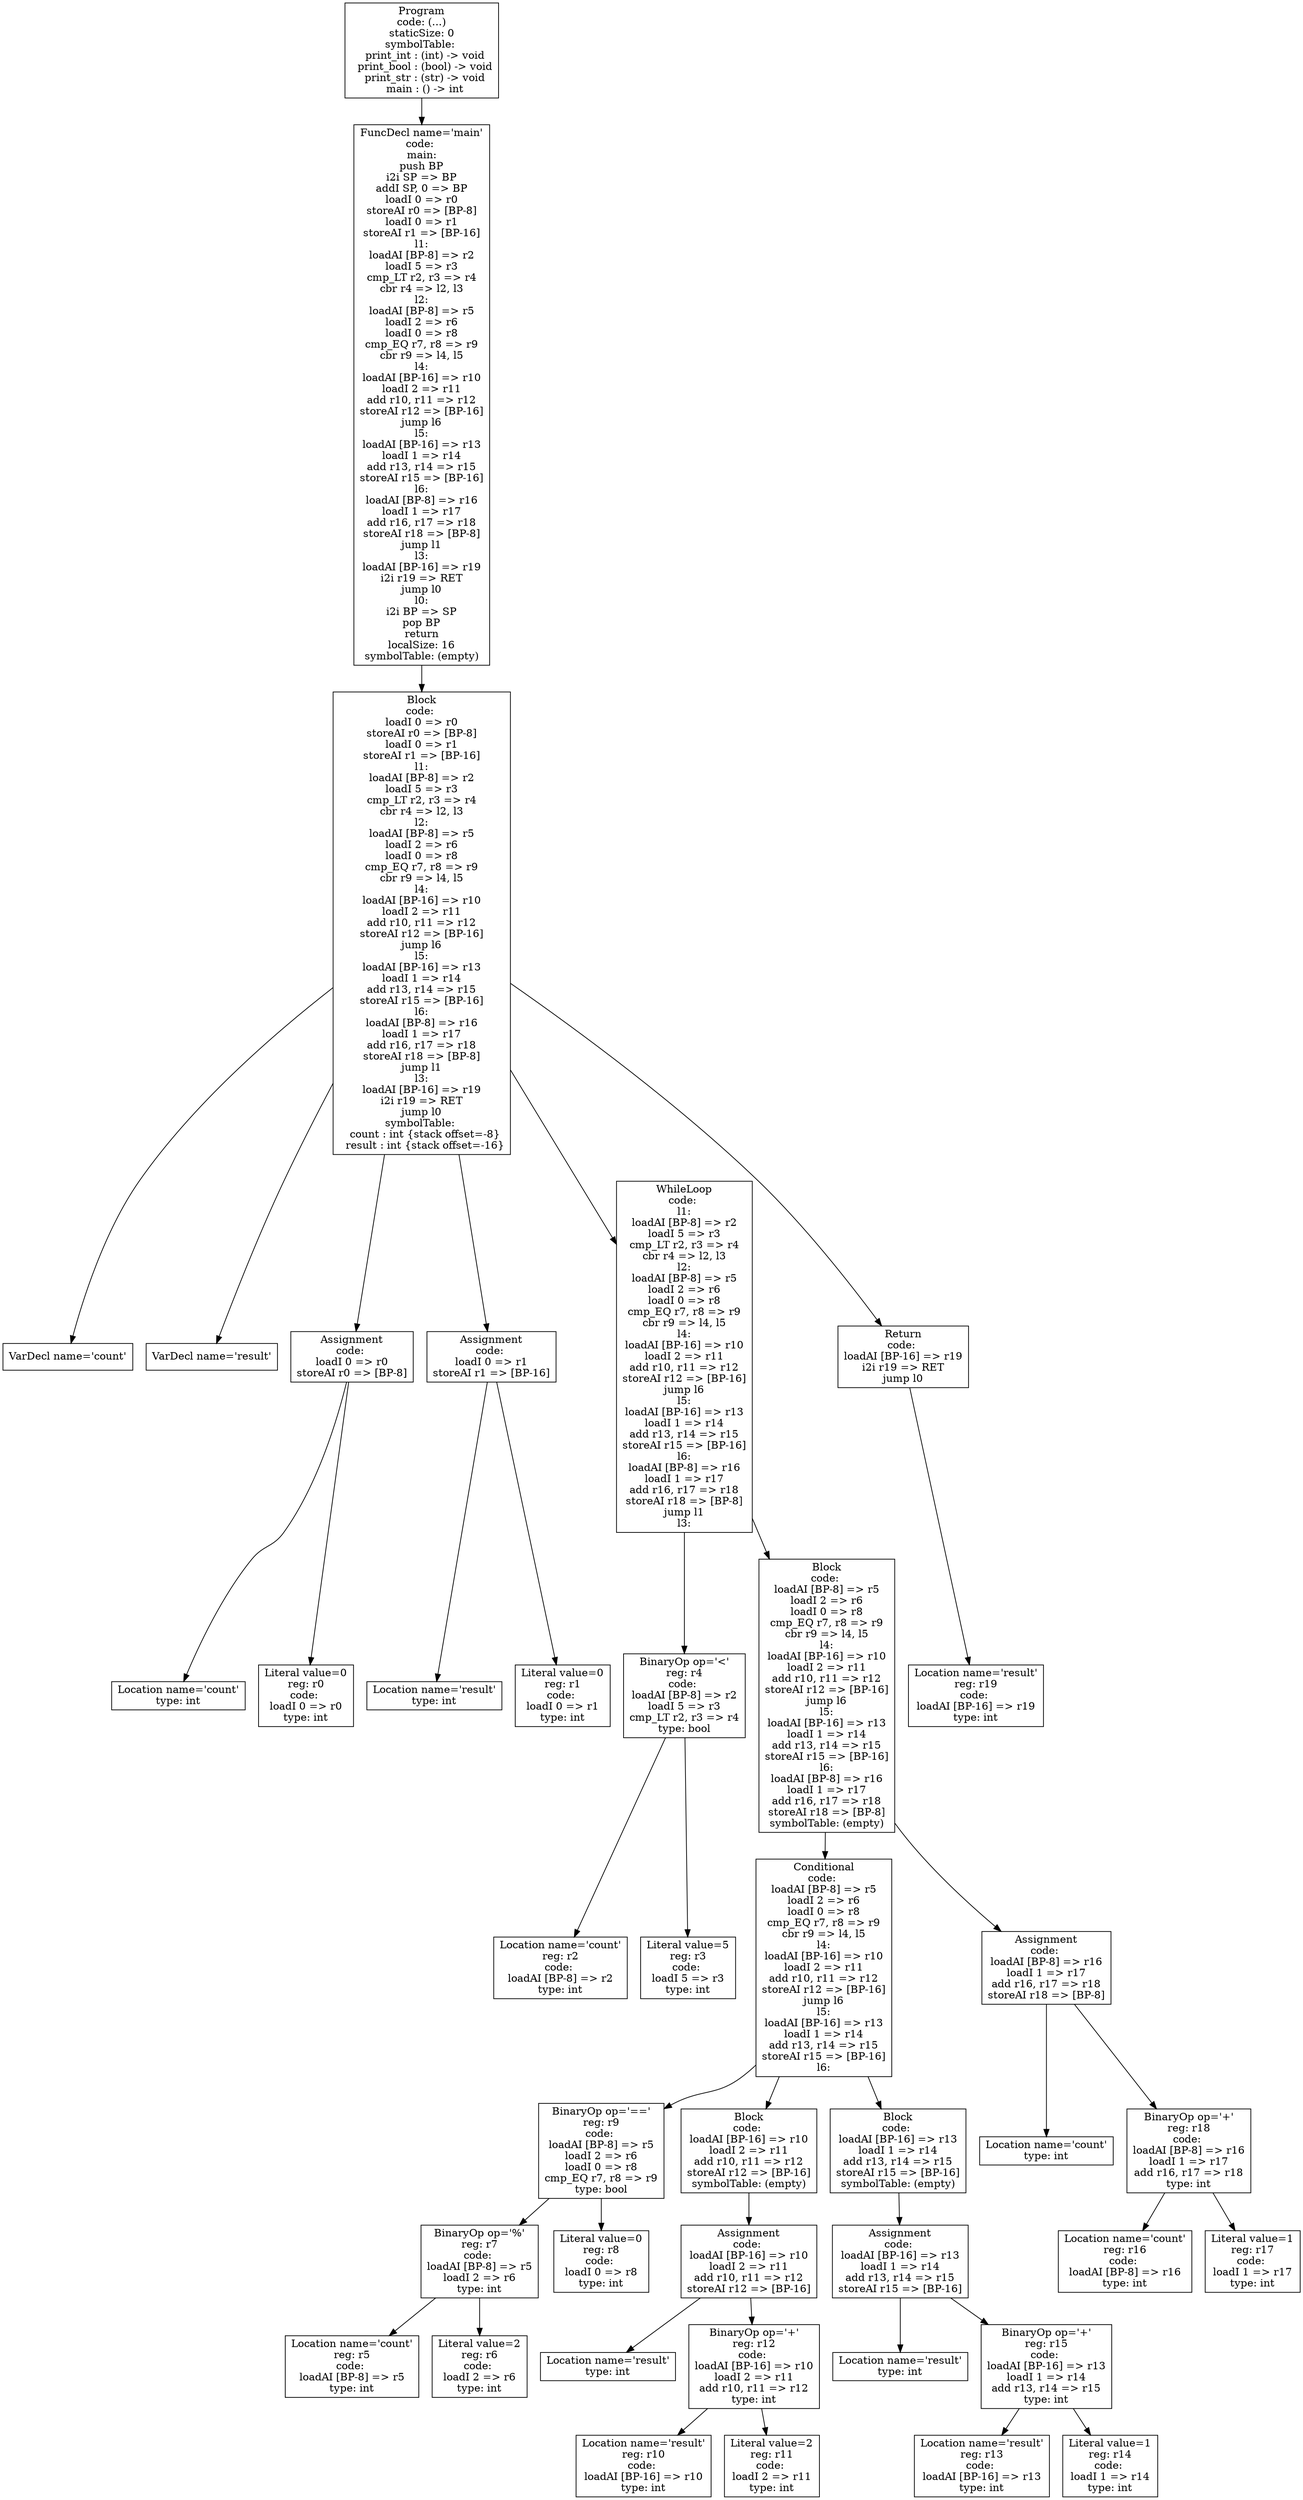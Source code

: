 digraph AST {
3 [shape=box, label="VarDecl name='count'"];
4 [shape=box, label="VarDecl name='result'"];
6 [shape=box, label="Location name='count'\ntype: int"];
7 [shape=box, label="Literal value=0\nreg: r0\ncode: \nloadI 0 => r0\ntype: int"];
5 [shape=box, label="Assignment\ncode: \nloadI 0 => r0\nstoreAI r0 => [BP-8]"];
5 -> 6;
5 -> 7;
9 [shape=box, label="Location name='result'\ntype: int"];
10 [shape=box, label="Literal value=0\nreg: r1\ncode: \nloadI 0 => r1\ntype: int"];
8 [shape=box, label="Assignment\ncode: \nloadI 0 => r1\nstoreAI r1 => [BP-16]"];
8 -> 9;
8 -> 10;
13 [shape=box, label="Location name='count'\nreg: r2\ncode: \nloadAI [BP-8] => r2\ntype: int"];
14 [shape=box, label="Literal value=5\nreg: r3\ncode: \nloadI 5 => r3\ntype: int"];
12 [shape=box, label="BinaryOp op='<'\nreg: r4\ncode: \nloadAI [BP-8] => r2\nloadI 5 => r3\ncmp_LT r2, r3 => r4\ntype: bool"];
12 -> 13;
12 -> 14;
19 [shape=box, label="Location name='count'\nreg: r5\ncode: \nloadAI [BP-8] => r5\ntype: int"];
20 [shape=box, label="Literal value=2\nreg: r6\ncode: \nloadI 2 => r6\ntype: int"];
18 [shape=box, label="BinaryOp op='%'\nreg: r7\ncode: \nloadAI [BP-8] => r5\nloadI 2 => r6\ntype: int"];
18 -> 19;
18 -> 20;
21 [shape=box, label="Literal value=0\nreg: r8\ncode: \nloadI 0 => r8\ntype: int"];
17 [shape=box, label="BinaryOp op='=='\nreg: r9\ncode: \nloadAI [BP-8] => r5\nloadI 2 => r6\nloadI 0 => r8\ncmp_EQ r7, r8 => r9\ntype: bool"];
17 -> 18;
17 -> 21;
24 [shape=box, label="Location name='result'\ntype: int"];
26 [shape=box, label="Location name='result'\nreg: r10\ncode: \nloadAI [BP-16] => r10\ntype: int"];
27 [shape=box, label="Literal value=2\nreg: r11\ncode: \nloadI 2 => r11\ntype: int"];
25 [shape=box, label="BinaryOp op='+'\nreg: r12\ncode: \nloadAI [BP-16] => r10\nloadI 2 => r11\nadd r10, r11 => r12\ntype: int"];
25 -> 26;
25 -> 27;
23 [shape=box, label="Assignment\ncode: \nloadAI [BP-16] => r10\nloadI 2 => r11\nadd r10, r11 => r12\nstoreAI r12 => [BP-16]"];
23 -> 24;
23 -> 25;
22 [shape=box, label="Block\ncode: \nloadAI [BP-16] => r10\nloadI 2 => r11\nadd r10, r11 => r12\nstoreAI r12 => [BP-16]\nsymbolTable: (empty)"];
22 -> 23;
30 [shape=box, label="Location name='result'\ntype: int"];
32 [shape=box, label="Location name='result'\nreg: r13\ncode: \nloadAI [BP-16] => r13\ntype: int"];
33 [shape=box, label="Literal value=1\nreg: r14\ncode: \nloadI 1 => r14\ntype: int"];
31 [shape=box, label="BinaryOp op='+'\nreg: r15\ncode: \nloadAI [BP-16] => r13\nloadI 1 => r14\nadd r13, r14 => r15\ntype: int"];
31 -> 32;
31 -> 33;
29 [shape=box, label="Assignment\ncode: \nloadAI [BP-16] => r13\nloadI 1 => r14\nadd r13, r14 => r15\nstoreAI r15 => [BP-16]"];
29 -> 30;
29 -> 31;
28 [shape=box, label="Block\ncode: \nloadAI [BP-16] => r13\nloadI 1 => r14\nadd r13, r14 => r15\nstoreAI r15 => [BP-16]\nsymbolTable: (empty)"];
28 -> 29;
16 [shape=box, label="Conditional\ncode: \nloadAI [BP-8] => r5\nloadI 2 => r6\nloadI 0 => r8\ncmp_EQ r7, r8 => r9\ncbr r9 => l4, l5\nl4:\nloadAI [BP-16] => r10\nloadI 2 => r11\nadd r10, r11 => r12\nstoreAI r12 => [BP-16]\njump l6\nl5:\nloadAI [BP-16] => r13\nloadI 1 => r14\nadd r13, r14 => r15\nstoreAI r15 => [BP-16]\nl6:"];
16 -> 17;
16 -> 22;
16 -> 28;
35 [shape=box, label="Location name='count'\ntype: int"];
37 [shape=box, label="Location name='count'\nreg: r16\ncode: \nloadAI [BP-8] => r16\ntype: int"];
38 [shape=box, label="Literal value=1\nreg: r17\ncode: \nloadI 1 => r17\ntype: int"];
36 [shape=box, label="BinaryOp op='+'\nreg: r18\ncode: \nloadAI [BP-8] => r16\nloadI 1 => r17\nadd r16, r17 => r18\ntype: int"];
36 -> 37;
36 -> 38;
34 [shape=box, label="Assignment\ncode: \nloadAI [BP-8] => r16\nloadI 1 => r17\nadd r16, r17 => r18\nstoreAI r18 => [BP-8]"];
34 -> 35;
34 -> 36;
15 [shape=box, label="Block\ncode: \nloadAI [BP-8] => r5\nloadI 2 => r6\nloadI 0 => r8\ncmp_EQ r7, r8 => r9\ncbr r9 => l4, l5\nl4:\nloadAI [BP-16] => r10\nloadI 2 => r11\nadd r10, r11 => r12\nstoreAI r12 => [BP-16]\njump l6\nl5:\nloadAI [BP-16] => r13\nloadI 1 => r14\nadd r13, r14 => r15\nstoreAI r15 => [BP-16]\nl6:\nloadAI [BP-8] => r16\nloadI 1 => r17\nadd r16, r17 => r18\nstoreAI r18 => [BP-8]\nsymbolTable: (empty)"];
15 -> 16;
15 -> 34;
11 [shape=box, label="WhileLoop\ncode: \nl1:\nloadAI [BP-8] => r2\nloadI 5 => r3\ncmp_LT r2, r3 => r4\ncbr r4 => l2, l3\nl2:\nloadAI [BP-8] => r5\nloadI 2 => r6\nloadI 0 => r8\ncmp_EQ r7, r8 => r9\ncbr r9 => l4, l5\nl4:\nloadAI [BP-16] => r10\nloadI 2 => r11\nadd r10, r11 => r12\nstoreAI r12 => [BP-16]\njump l6\nl5:\nloadAI [BP-16] => r13\nloadI 1 => r14\nadd r13, r14 => r15\nstoreAI r15 => [BP-16]\nl6:\nloadAI [BP-8] => r16\nloadI 1 => r17\nadd r16, r17 => r18\nstoreAI r18 => [BP-8]\njump l1\nl3:"];
11 -> 12;
11 -> 15;
40 [shape=box, label="Location name='result'\nreg: r19\ncode: \nloadAI [BP-16] => r19\ntype: int"];
39 [shape=box, label="Return\ncode: \nloadAI [BP-16] => r19\ni2i r19 => RET\njump l0"];
39 -> 40;
2 [shape=box, label="Block\ncode: \nloadI 0 => r0\nstoreAI r0 => [BP-8]\nloadI 0 => r1\nstoreAI r1 => [BP-16]\nl1:\nloadAI [BP-8] => r2\nloadI 5 => r3\ncmp_LT r2, r3 => r4\ncbr r4 => l2, l3\nl2:\nloadAI [BP-8] => r5\nloadI 2 => r6\nloadI 0 => r8\ncmp_EQ r7, r8 => r9\ncbr r9 => l4, l5\nl4:\nloadAI [BP-16] => r10\nloadI 2 => r11\nadd r10, r11 => r12\nstoreAI r12 => [BP-16]\njump l6\nl5:\nloadAI [BP-16] => r13\nloadI 1 => r14\nadd r13, r14 => r15\nstoreAI r15 => [BP-16]\nl6:\nloadAI [BP-8] => r16\nloadI 1 => r17\nadd r16, r17 => r18\nstoreAI r18 => [BP-8]\njump l1\nl3:\nloadAI [BP-16] => r19\ni2i r19 => RET\njump l0\nsymbolTable: \n  count : int {stack offset=-8}\n  result : int {stack offset=-16}"];
2 -> 3;
2 -> 4;
2 -> 5;
2 -> 8;
2 -> 11;
2 -> 39;
1 [shape=box, label="FuncDecl name='main'\ncode: \nmain:\npush BP\ni2i SP => BP\naddI SP, 0 => BP\nloadI 0 => r0\nstoreAI r0 => [BP-8]\nloadI 0 => r1\nstoreAI r1 => [BP-16]\nl1:\nloadAI [BP-8] => r2\nloadI 5 => r3\ncmp_LT r2, r3 => r4\ncbr r4 => l2, l3\nl2:\nloadAI [BP-8] => r5\nloadI 2 => r6\nloadI 0 => r8\ncmp_EQ r7, r8 => r9\ncbr r9 => l4, l5\nl4:\nloadAI [BP-16] => r10\nloadI 2 => r11\nadd r10, r11 => r12\nstoreAI r12 => [BP-16]\njump l6\nl5:\nloadAI [BP-16] => r13\nloadI 1 => r14\nadd r13, r14 => r15\nstoreAI r15 => [BP-16]\nl6:\nloadAI [BP-8] => r16\nloadI 1 => r17\nadd r16, r17 => r18\nstoreAI r18 => [BP-8]\njump l1\nl3:\nloadAI [BP-16] => r19\ni2i r19 => RET\njump l0\nl0:\ni2i BP => SP\npop BP\nreturn\nlocalSize: 16\nsymbolTable: (empty)"];
1 -> 2;
0 [shape=box, label="Program\ncode: (...)\nstaticSize: 0\nsymbolTable: \n  print_int : (int) -> void\n  print_bool : (bool) -> void\n  print_str : (str) -> void\n  main : () -> int"];
0 -> 1;
}
